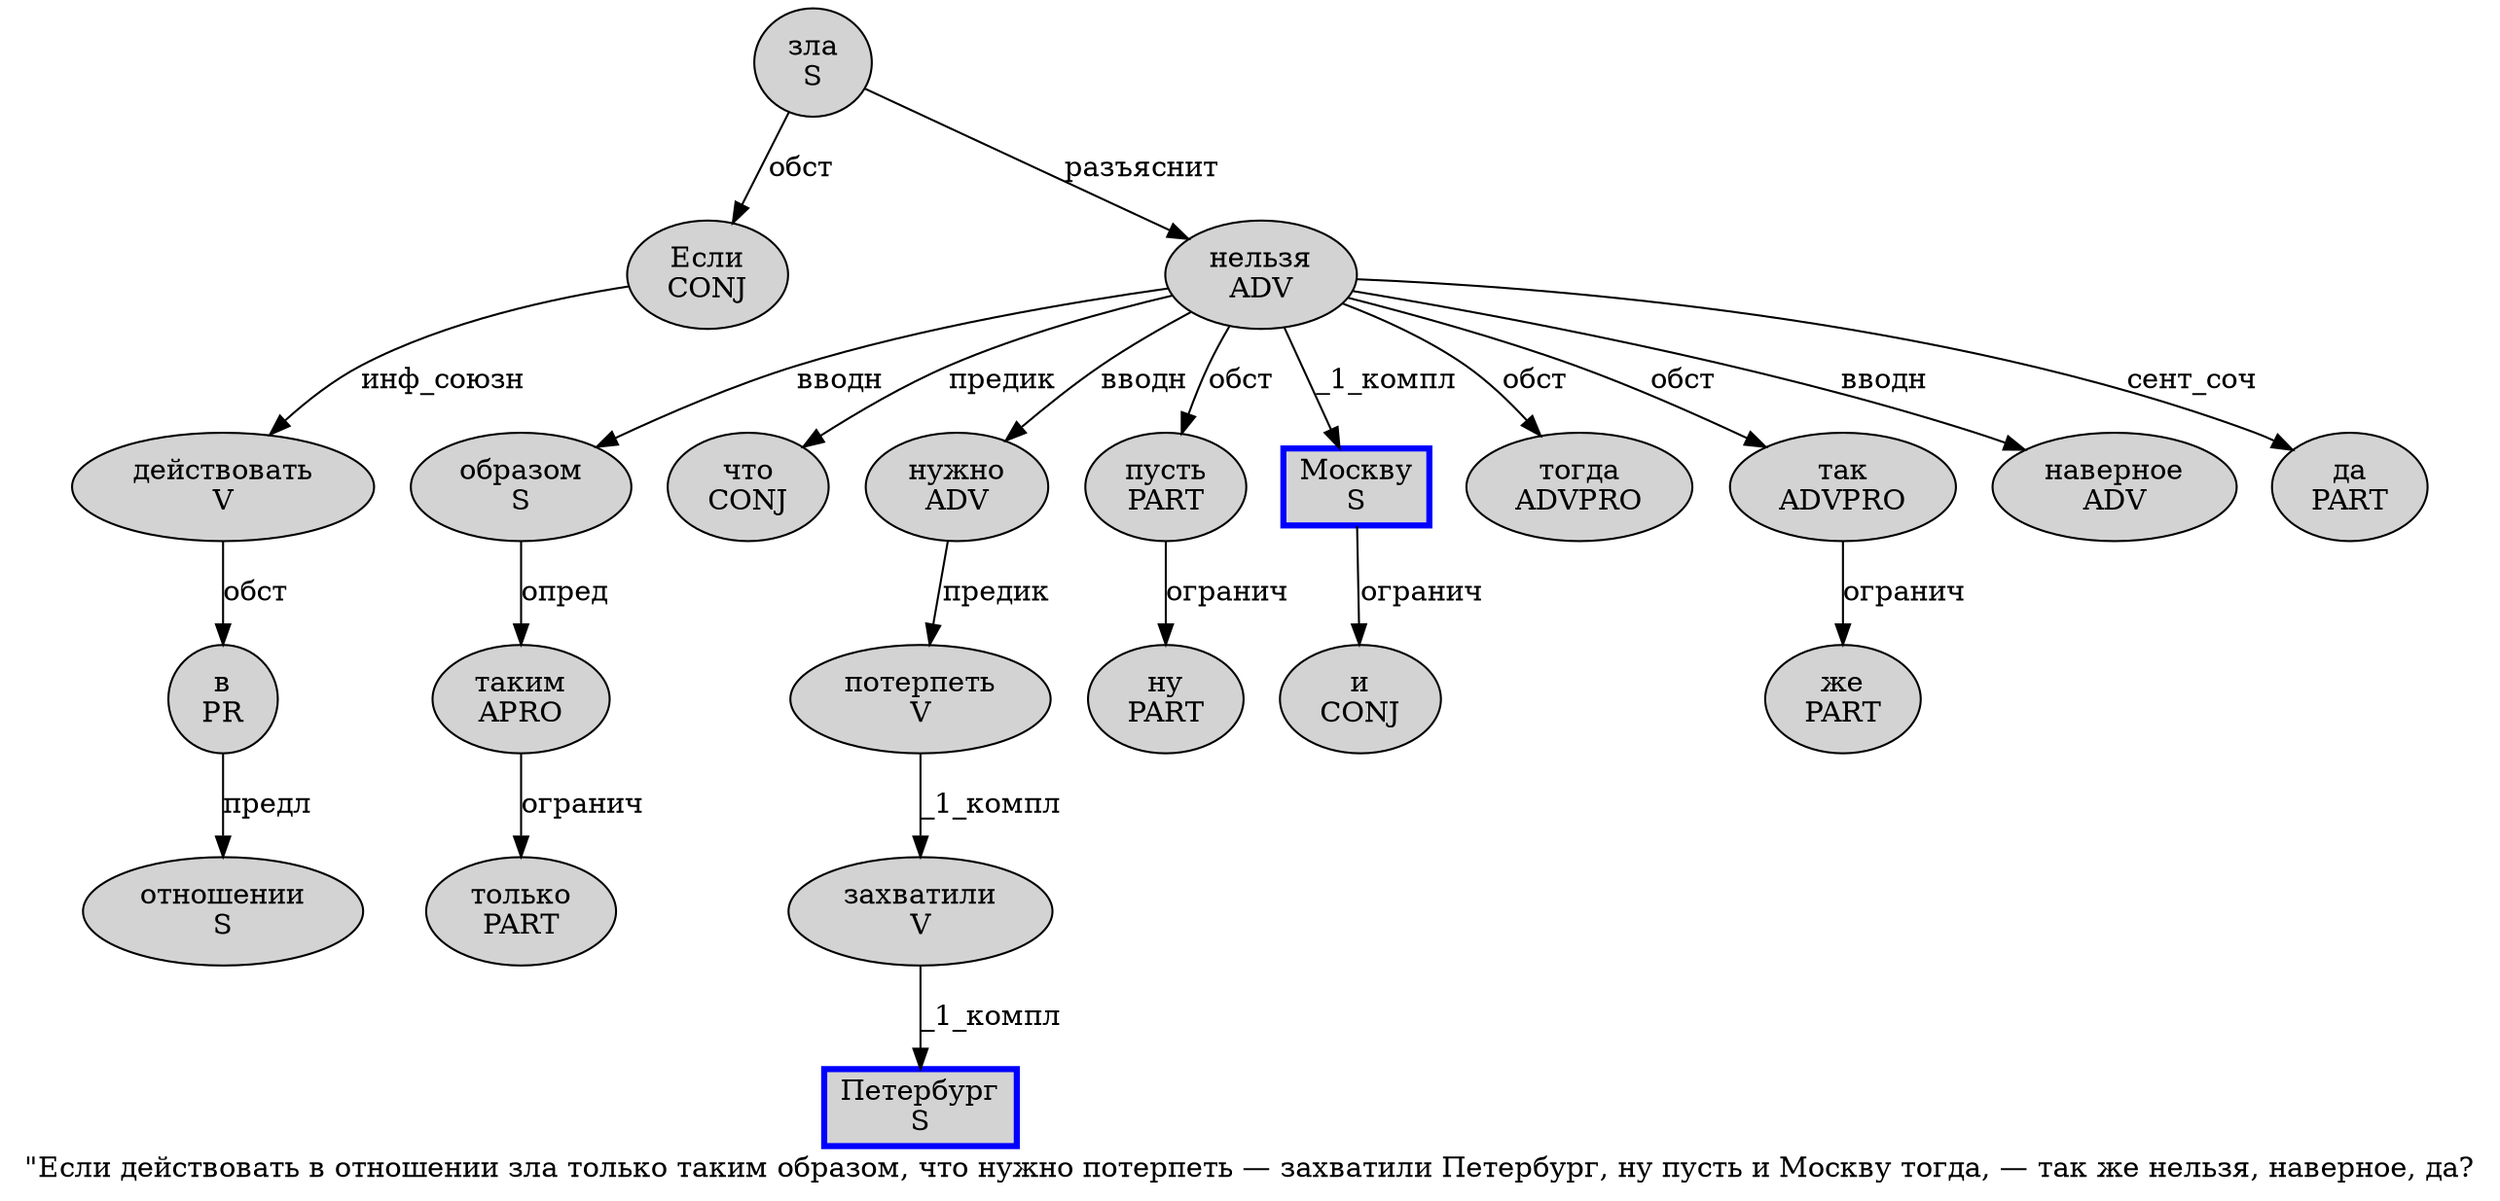 digraph SENTENCE_841 {
	graph [label="\"Если действовать в отношении зла только таким образом, что нужно потерпеть — захватили Петербург, ну пусть и Москву тогда, — так же нельзя, наверное, да?"]
	node [style=filled]
		1 [label="Если
CONJ" color="" fillcolor=lightgray penwidth=1 shape=ellipse]
		2 [label="действовать
V" color="" fillcolor=lightgray penwidth=1 shape=ellipse]
		3 [label="в
PR" color="" fillcolor=lightgray penwidth=1 shape=ellipse]
		4 [label="отношении
S" color="" fillcolor=lightgray penwidth=1 shape=ellipse]
		5 [label="зла
S" color="" fillcolor=lightgray penwidth=1 shape=ellipse]
		6 [label="только
PART" color="" fillcolor=lightgray penwidth=1 shape=ellipse]
		7 [label="таким
APRO" color="" fillcolor=lightgray penwidth=1 shape=ellipse]
		8 [label="образом
S" color="" fillcolor=lightgray penwidth=1 shape=ellipse]
		10 [label="что
CONJ" color="" fillcolor=lightgray penwidth=1 shape=ellipse]
		11 [label="нужно
ADV" color="" fillcolor=lightgray penwidth=1 shape=ellipse]
		12 [label="потерпеть
V" color="" fillcolor=lightgray penwidth=1 shape=ellipse]
		14 [label="захватили
V" color="" fillcolor=lightgray penwidth=1 shape=ellipse]
		15 [label="Петербург
S" color=blue fillcolor=lightgray penwidth=3 shape=box]
		17 [label="ну
PART" color="" fillcolor=lightgray penwidth=1 shape=ellipse]
		18 [label="пусть
PART" color="" fillcolor=lightgray penwidth=1 shape=ellipse]
		19 [label="и
CONJ" color="" fillcolor=lightgray penwidth=1 shape=ellipse]
		20 [label="Москву
S" color=blue fillcolor=lightgray penwidth=3 shape=box]
		21 [label="тогда
ADVPRO" color="" fillcolor=lightgray penwidth=1 shape=ellipse]
		24 [label="так
ADVPRO" color="" fillcolor=lightgray penwidth=1 shape=ellipse]
		25 [label="же
PART" color="" fillcolor=lightgray penwidth=1 shape=ellipse]
		26 [label="нельзя
ADV" color="" fillcolor=lightgray penwidth=1 shape=ellipse]
		28 [label="наверное
ADV" color="" fillcolor=lightgray penwidth=1 shape=ellipse]
		30 [label="да
PART" color="" fillcolor=lightgray penwidth=1 shape=ellipse]
			7 -> 6 [label="огранич"]
			18 -> 17 [label="огранич"]
			1 -> 2 [label="инф_союзн"]
			24 -> 25 [label="огранич"]
			8 -> 7 [label="опред"]
			12 -> 14 [label="_1_компл"]
			3 -> 4 [label="предл"]
			2 -> 3 [label="обст"]
			26 -> 8 [label="вводн"]
			26 -> 10 [label="предик"]
			26 -> 11 [label="вводн"]
			26 -> 18 [label="обст"]
			26 -> 20 [label="_1_компл"]
			26 -> 21 [label="обст"]
			26 -> 24 [label="обст"]
			26 -> 28 [label="вводн"]
			26 -> 30 [label="сент_соч"]
			5 -> 1 [label="обст"]
			5 -> 26 [label="разъяснит"]
			11 -> 12 [label="предик"]
			20 -> 19 [label="огранич"]
			14 -> 15 [label="_1_компл"]
}